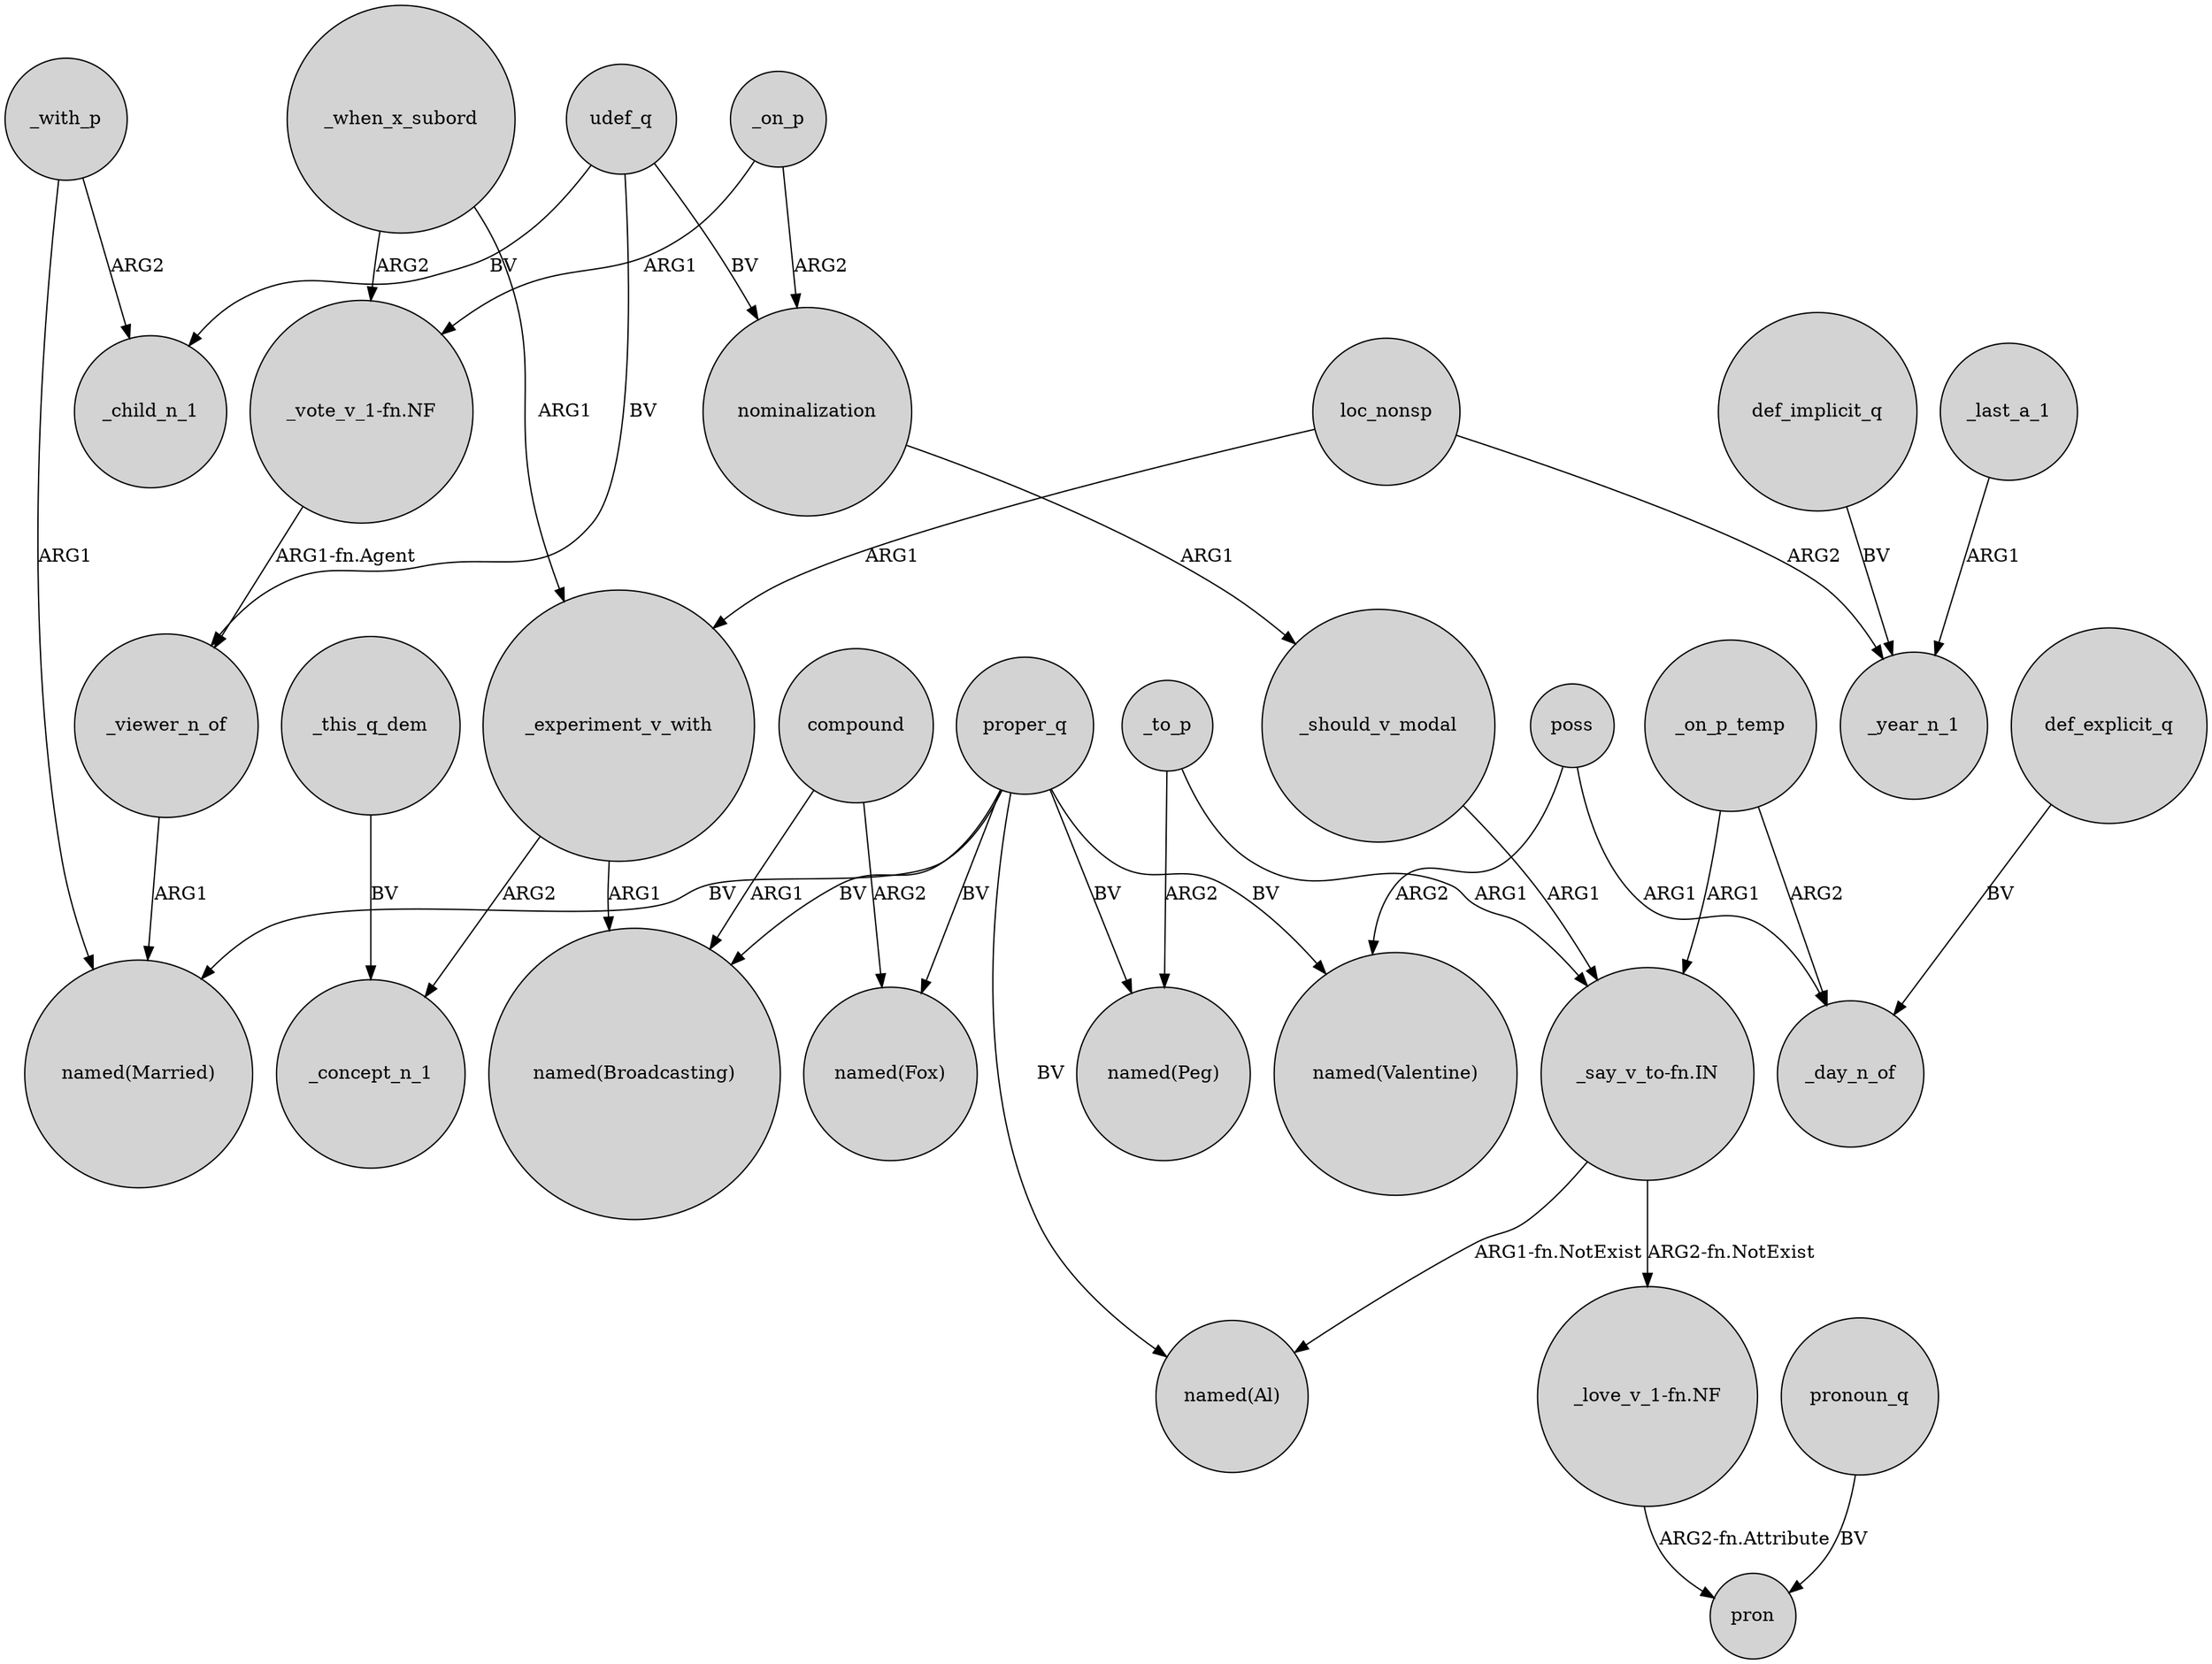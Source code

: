 digraph {
	node [shape=circle style=filled]
	udef_q -> _child_n_1 [label=BV]
	def_implicit_q -> _year_n_1 [label=BV]
	proper_q -> "named(Broadcasting)" [label=BV]
	_to_p -> "_say_v_to-fn.IN" [label=ARG1]
	_on_p -> nominalization [label=ARG2]
	"_love_v_1-fn.NF" -> pron [label="ARG2-fn.Attribute"]
	_experiment_v_with -> _concept_n_1 [label=ARG2]
	_this_q_dem -> _concept_n_1 [label=BV]
	compound -> "named(Broadcasting)" [label=ARG1]
	"_say_v_to-fn.IN" -> "_love_v_1-fn.NF" [label="ARG2-fn.NotExist"]
	proper_q -> "named(Fox)" [label=BV]
	udef_q -> _viewer_n_of [label=BV]
	_viewer_n_of -> "named(Married)" [label=ARG1]
	proper_q -> "named(Valentine)" [label=BV]
	_when_x_subord -> _experiment_v_with [label=ARG1]
	"_say_v_to-fn.IN" -> "named(Al)" [label="ARG1-fn.NotExist"]
	loc_nonsp -> _experiment_v_with [label=ARG1]
	poss -> "named(Valentine)" [label=ARG2]
	_experiment_v_with -> "named(Broadcasting)" [label=ARG1]
	pronoun_q -> pron [label=BV]
	_on_p -> "_vote_v_1-fn.NF" [label=ARG1]
	_with_p -> _child_n_1 [label=ARG2]
	proper_q -> "named(Al)" [label=BV]
	_to_p -> "named(Peg)" [label=ARG2]
	loc_nonsp -> _year_n_1 [label=ARG2]
	_last_a_1 -> _year_n_1 [label=ARG1]
	udef_q -> nominalization [label=BV]
	compound -> "named(Fox)" [label=ARG2]
	proper_q -> "named(Peg)" [label=BV]
	def_explicit_q -> _day_n_of [label=BV]
	proper_q -> "named(Married)" [label=BV]
	nominalization -> _should_v_modal [label=ARG1]
	_should_v_modal -> "_say_v_to-fn.IN" [label=ARG1]
	poss -> _day_n_of [label=ARG1]
	_on_p_temp -> "_say_v_to-fn.IN" [label=ARG1]
	_on_p_temp -> _day_n_of [label=ARG2]
	_when_x_subord -> "_vote_v_1-fn.NF" [label=ARG2]
	_with_p -> "named(Married)" [label=ARG1]
	"_vote_v_1-fn.NF" -> _viewer_n_of [label="ARG1-fn.Agent"]
}
